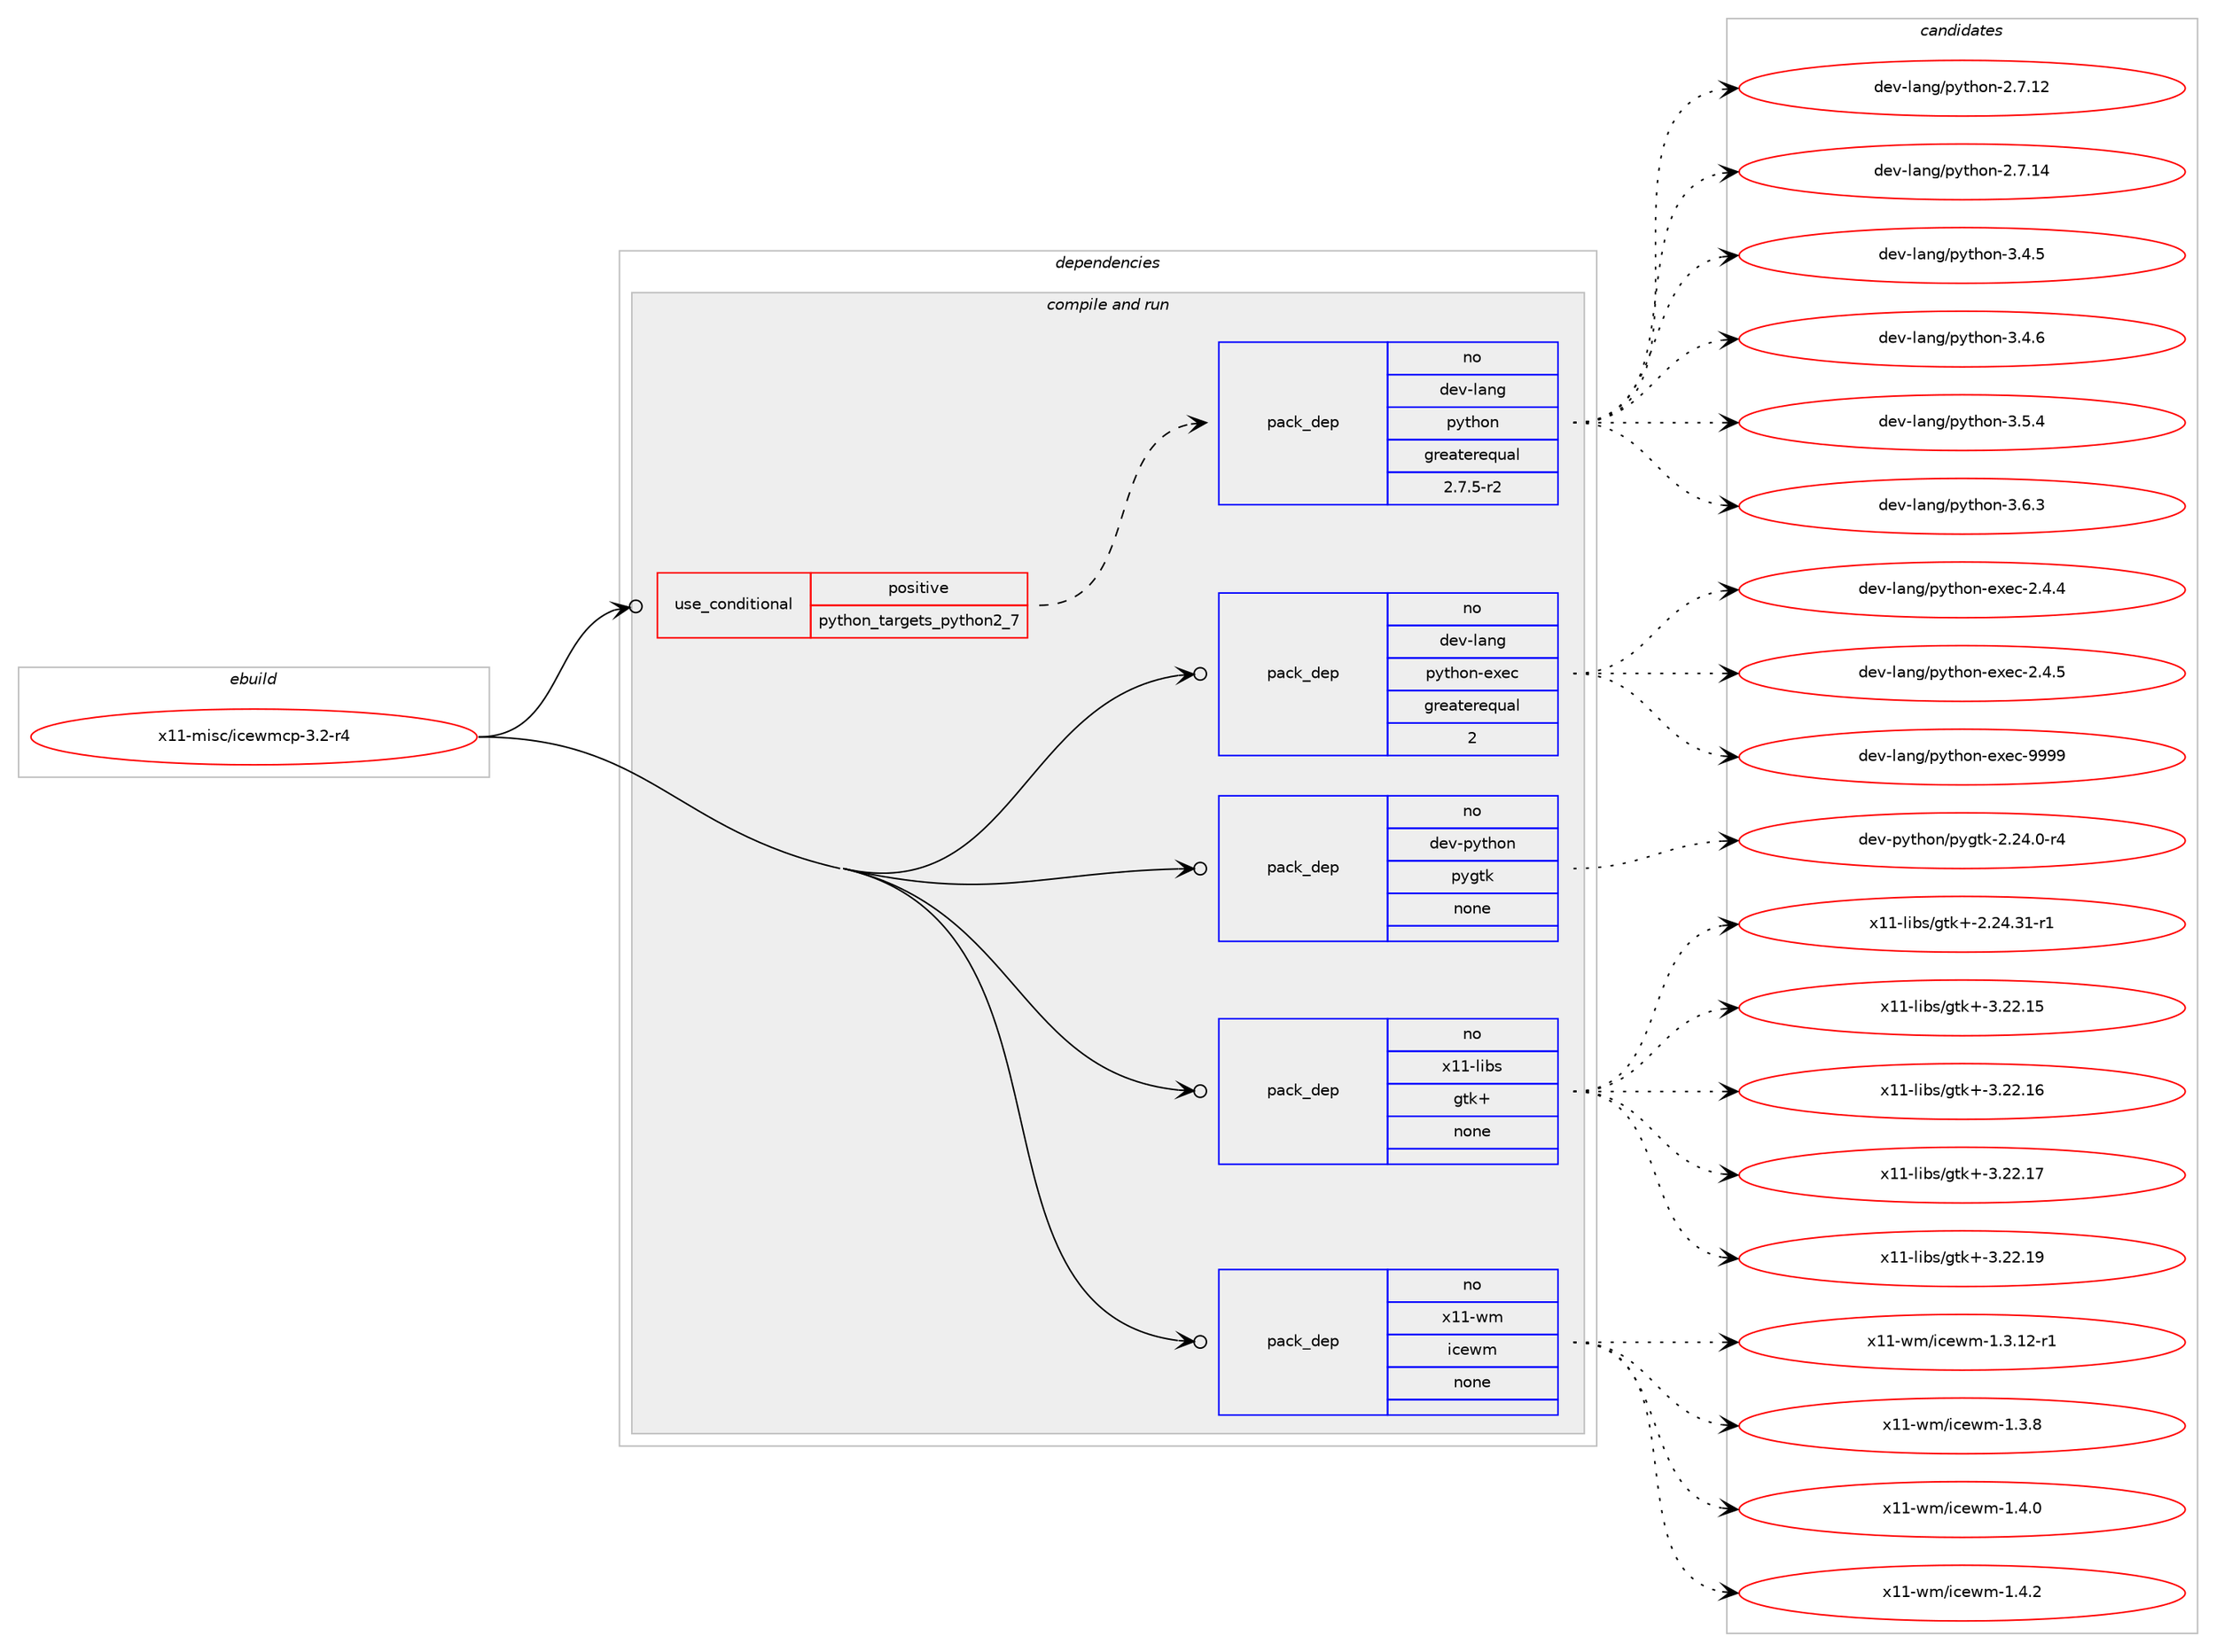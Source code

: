 digraph prolog {

# *************
# Graph options
# *************

newrank=true;
concentrate=true;
compound=true;
graph [rankdir=LR,fontname=Helvetica,fontsize=10,ranksep=1.5];#, ranksep=2.5, nodesep=0.2];
edge  [arrowhead=vee];
node  [fontname=Helvetica,fontsize=10];

# **********
# The ebuild
# **********

subgraph cluster_leftcol {
color=gray;
rank=same;
label=<<i>ebuild</i>>;
id [label="x11-misc/icewmcp-3.2-r4", color=red, width=4, href="../x11-misc/icewmcp-3.2-r4.svg"];
}

# ****************
# The dependencies
# ****************

subgraph cluster_midcol {
color=gray;
label=<<i>dependencies</i>>;
subgraph cluster_compile {
fillcolor="#eeeeee";
style=filled;
label=<<i>compile</i>>;
}
subgraph cluster_compileandrun {
fillcolor="#eeeeee";
style=filled;
label=<<i>compile and run</i>>;
subgraph cond123092 {
dependency522414 [label=<<TABLE BORDER="0" CELLBORDER="1" CELLSPACING="0" CELLPADDING="4"><TR><TD ROWSPAN="3" CELLPADDING="10">use_conditional</TD></TR><TR><TD>positive</TD></TR><TR><TD>python_targets_python2_7</TD></TR></TABLE>>, shape=none, color=red];
subgraph pack389520 {
dependency522415 [label=<<TABLE BORDER="0" CELLBORDER="1" CELLSPACING="0" CELLPADDING="4" WIDTH="220"><TR><TD ROWSPAN="6" CELLPADDING="30">pack_dep</TD></TR><TR><TD WIDTH="110">no</TD></TR><TR><TD>dev-lang</TD></TR><TR><TD>python</TD></TR><TR><TD>greaterequal</TD></TR><TR><TD>2.7.5-r2</TD></TR></TABLE>>, shape=none, color=blue];
}
dependency522414:e -> dependency522415:w [weight=20,style="dashed",arrowhead="vee"];
}
id:e -> dependency522414:w [weight=20,style="solid",arrowhead="odotvee"];
subgraph pack389521 {
dependency522416 [label=<<TABLE BORDER="0" CELLBORDER="1" CELLSPACING="0" CELLPADDING="4" WIDTH="220"><TR><TD ROWSPAN="6" CELLPADDING="30">pack_dep</TD></TR><TR><TD WIDTH="110">no</TD></TR><TR><TD>dev-lang</TD></TR><TR><TD>python-exec</TD></TR><TR><TD>greaterequal</TD></TR><TR><TD>2</TD></TR></TABLE>>, shape=none, color=blue];
}
id:e -> dependency522416:w [weight=20,style="solid",arrowhead="odotvee"];
subgraph pack389522 {
dependency522417 [label=<<TABLE BORDER="0" CELLBORDER="1" CELLSPACING="0" CELLPADDING="4" WIDTH="220"><TR><TD ROWSPAN="6" CELLPADDING="30">pack_dep</TD></TR><TR><TD WIDTH="110">no</TD></TR><TR><TD>dev-python</TD></TR><TR><TD>pygtk</TD></TR><TR><TD>none</TD></TR><TR><TD></TD></TR></TABLE>>, shape=none, color=blue];
}
id:e -> dependency522417:w [weight=20,style="solid",arrowhead="odotvee"];
subgraph pack389523 {
dependency522418 [label=<<TABLE BORDER="0" CELLBORDER="1" CELLSPACING="0" CELLPADDING="4" WIDTH="220"><TR><TD ROWSPAN="6" CELLPADDING="30">pack_dep</TD></TR><TR><TD WIDTH="110">no</TD></TR><TR><TD>x11-libs</TD></TR><TR><TD>gtk+</TD></TR><TR><TD>none</TD></TR><TR><TD></TD></TR></TABLE>>, shape=none, color=blue];
}
id:e -> dependency522418:w [weight=20,style="solid",arrowhead="odotvee"];
subgraph pack389524 {
dependency522419 [label=<<TABLE BORDER="0" CELLBORDER="1" CELLSPACING="0" CELLPADDING="4" WIDTH="220"><TR><TD ROWSPAN="6" CELLPADDING="30">pack_dep</TD></TR><TR><TD WIDTH="110">no</TD></TR><TR><TD>x11-wm</TD></TR><TR><TD>icewm</TD></TR><TR><TD>none</TD></TR><TR><TD></TD></TR></TABLE>>, shape=none, color=blue];
}
id:e -> dependency522419:w [weight=20,style="solid",arrowhead="odotvee"];
}
subgraph cluster_run {
fillcolor="#eeeeee";
style=filled;
label=<<i>run</i>>;
}
}

# **************
# The candidates
# **************

subgraph cluster_choices {
rank=same;
color=gray;
label=<<i>candidates</i>>;

subgraph choice389520 {
color=black;
nodesep=1;
choice10010111845108971101034711212111610411111045504655464950 [label="dev-lang/python-2.7.12", color=red, width=4,href="../dev-lang/python-2.7.12.svg"];
choice10010111845108971101034711212111610411111045504655464952 [label="dev-lang/python-2.7.14", color=red, width=4,href="../dev-lang/python-2.7.14.svg"];
choice100101118451089711010347112121116104111110455146524653 [label="dev-lang/python-3.4.5", color=red, width=4,href="../dev-lang/python-3.4.5.svg"];
choice100101118451089711010347112121116104111110455146524654 [label="dev-lang/python-3.4.6", color=red, width=4,href="../dev-lang/python-3.4.6.svg"];
choice100101118451089711010347112121116104111110455146534652 [label="dev-lang/python-3.5.4", color=red, width=4,href="../dev-lang/python-3.5.4.svg"];
choice100101118451089711010347112121116104111110455146544651 [label="dev-lang/python-3.6.3", color=red, width=4,href="../dev-lang/python-3.6.3.svg"];
dependency522415:e -> choice10010111845108971101034711212111610411111045504655464950:w [style=dotted,weight="100"];
dependency522415:e -> choice10010111845108971101034711212111610411111045504655464952:w [style=dotted,weight="100"];
dependency522415:e -> choice100101118451089711010347112121116104111110455146524653:w [style=dotted,weight="100"];
dependency522415:e -> choice100101118451089711010347112121116104111110455146524654:w [style=dotted,weight="100"];
dependency522415:e -> choice100101118451089711010347112121116104111110455146534652:w [style=dotted,weight="100"];
dependency522415:e -> choice100101118451089711010347112121116104111110455146544651:w [style=dotted,weight="100"];
}
subgraph choice389521 {
color=black;
nodesep=1;
choice1001011184510897110103471121211161041111104510112010199455046524652 [label="dev-lang/python-exec-2.4.4", color=red, width=4,href="../dev-lang/python-exec-2.4.4.svg"];
choice1001011184510897110103471121211161041111104510112010199455046524653 [label="dev-lang/python-exec-2.4.5", color=red, width=4,href="../dev-lang/python-exec-2.4.5.svg"];
choice10010111845108971101034711212111610411111045101120101994557575757 [label="dev-lang/python-exec-9999", color=red, width=4,href="../dev-lang/python-exec-9999.svg"];
dependency522416:e -> choice1001011184510897110103471121211161041111104510112010199455046524652:w [style=dotted,weight="100"];
dependency522416:e -> choice1001011184510897110103471121211161041111104510112010199455046524653:w [style=dotted,weight="100"];
dependency522416:e -> choice10010111845108971101034711212111610411111045101120101994557575757:w [style=dotted,weight="100"];
}
subgraph choice389522 {
color=black;
nodesep=1;
choice1001011184511212111610411111047112121103116107455046505246484511452 [label="dev-python/pygtk-2.24.0-r4", color=red, width=4,href="../dev-python/pygtk-2.24.0-r4.svg"];
dependency522417:e -> choice1001011184511212111610411111047112121103116107455046505246484511452:w [style=dotted,weight="100"];
}
subgraph choice389523 {
color=black;
nodesep=1;
choice12049494510810598115471031161074345504650524651494511449 [label="x11-libs/gtk+-2.24.31-r1", color=red, width=4,href="../x11-libs/gtk+-2.24.31-r1.svg"];
choice1204949451081059811547103116107434551465050464953 [label="x11-libs/gtk+-3.22.15", color=red, width=4,href="../x11-libs/gtk+-3.22.15.svg"];
choice1204949451081059811547103116107434551465050464954 [label="x11-libs/gtk+-3.22.16", color=red, width=4,href="../x11-libs/gtk+-3.22.16.svg"];
choice1204949451081059811547103116107434551465050464955 [label="x11-libs/gtk+-3.22.17", color=red, width=4,href="../x11-libs/gtk+-3.22.17.svg"];
choice1204949451081059811547103116107434551465050464957 [label="x11-libs/gtk+-3.22.19", color=red, width=4,href="../x11-libs/gtk+-3.22.19.svg"];
dependency522418:e -> choice12049494510810598115471031161074345504650524651494511449:w [style=dotted,weight="100"];
dependency522418:e -> choice1204949451081059811547103116107434551465050464953:w [style=dotted,weight="100"];
dependency522418:e -> choice1204949451081059811547103116107434551465050464954:w [style=dotted,weight="100"];
dependency522418:e -> choice1204949451081059811547103116107434551465050464955:w [style=dotted,weight="100"];
dependency522418:e -> choice1204949451081059811547103116107434551465050464957:w [style=dotted,weight="100"];
}
subgraph choice389524 {
color=black;
nodesep=1;
choice1204949451191094710599101119109454946514649504511449 [label="x11-wm/icewm-1.3.12-r1", color=red, width=4,href="../x11-wm/icewm-1.3.12-r1.svg"];
choice1204949451191094710599101119109454946514656 [label="x11-wm/icewm-1.3.8", color=red, width=4,href="../x11-wm/icewm-1.3.8.svg"];
choice1204949451191094710599101119109454946524648 [label="x11-wm/icewm-1.4.0", color=red, width=4,href="../x11-wm/icewm-1.4.0.svg"];
choice1204949451191094710599101119109454946524650 [label="x11-wm/icewm-1.4.2", color=red, width=4,href="../x11-wm/icewm-1.4.2.svg"];
dependency522419:e -> choice1204949451191094710599101119109454946514649504511449:w [style=dotted,weight="100"];
dependency522419:e -> choice1204949451191094710599101119109454946514656:w [style=dotted,weight="100"];
dependency522419:e -> choice1204949451191094710599101119109454946524648:w [style=dotted,weight="100"];
dependency522419:e -> choice1204949451191094710599101119109454946524650:w [style=dotted,weight="100"];
}
}

}

